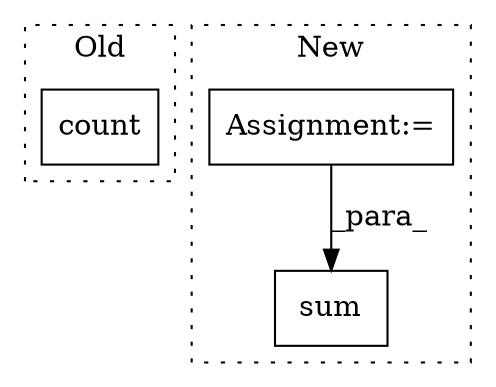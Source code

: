 digraph G {
subgraph cluster0 {
1 [label="count" a="32" s="4462,4469" l="6,1" shape="box"];
label = "Old";
style="dotted";
}
subgraph cluster1 {
2 [label="sum" a="32" s="4597,4616" l="4,1" shape="box"];
3 [label="Assignment:=" a="7" s="4286" l="1" shape="box"];
label = "New";
style="dotted";
}
3 -> 2 [label="_para_"];
}